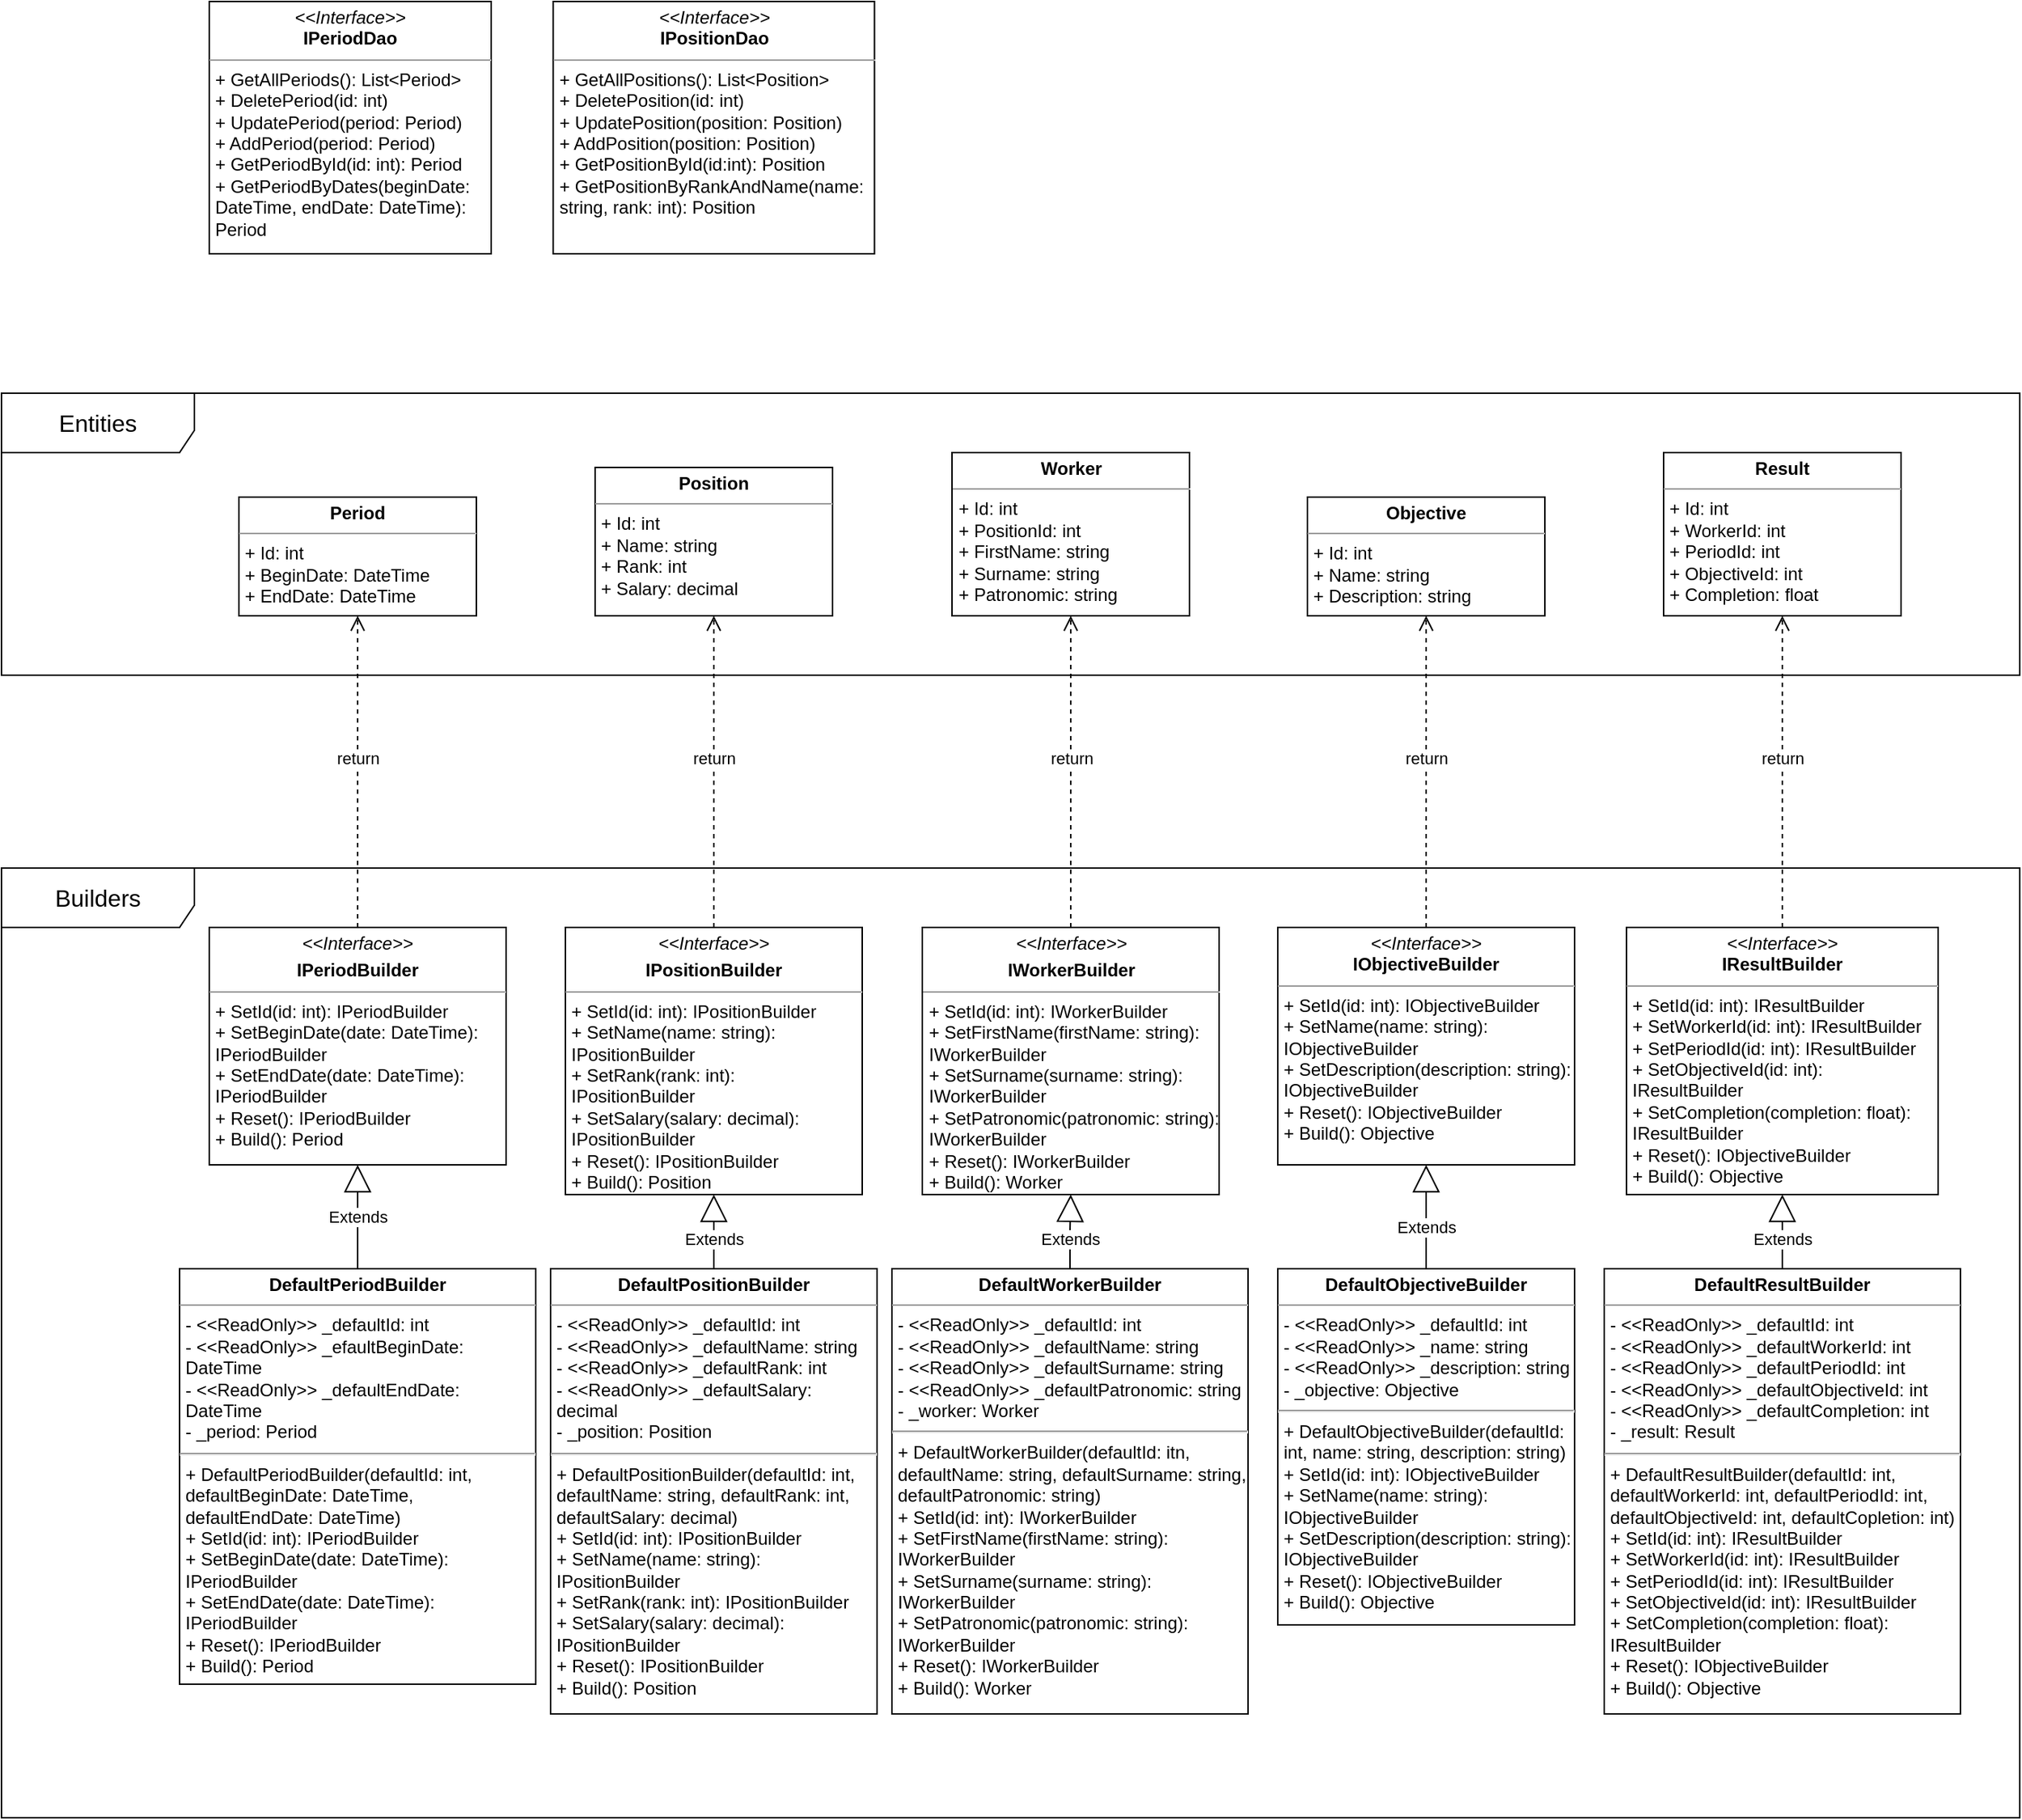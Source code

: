 <mxfile version="22.1.11" type="github">
  <diagram name="Страница — 1" id="qih0HeVdHAn_B9oH8GBS">
    <mxGraphModel dx="1536" dy="1219" grid="0" gridSize="10" guides="1" tooltips="1" connect="1" arrows="1" fold="1" page="0" pageScale="1" pageWidth="827" pageHeight="1169" math="0" shadow="0">
      <root>
        <mxCell id="0" />
        <mxCell id="1" parent="0" />
        <mxCell id="z6ik7qYl1S37W0Bwtu2p-1" value="&lt;font style=&quot;font-size: 16px;&quot;&gt;Entities&lt;/font&gt;" style="shape=umlFrame;whiteSpace=wrap;html=1;pointerEvents=0;width=130;height=40;" parent="1" vertex="1">
          <mxGeometry x="240" y="80" width="1360" height="190" as="geometry" />
        </mxCell>
        <mxCell id="z6ik7qYl1S37W0Bwtu2p-2" value="&lt;p style=&quot;margin:0px;margin-top:4px;text-align:center;&quot;&gt;&lt;b&gt;Period&lt;/b&gt;&lt;/p&gt;&lt;hr size=&quot;1&quot;&gt;&lt;p style=&quot;margin:0px;margin-left:4px;&quot;&gt;+ Id: int&lt;/p&gt;&lt;p style=&quot;margin:0px;margin-left:4px;&quot;&gt;+ BeginDate: DateTime&lt;/p&gt;&lt;p style=&quot;margin:0px;margin-left:4px;&quot;&gt;+ EndDate: DateTime&lt;/p&gt;" style="verticalAlign=top;align=left;overflow=fill;fontSize=12;fontFamily=Helvetica;html=1;whiteSpace=wrap;" parent="1" vertex="1">
          <mxGeometry x="400" y="150" width="160" height="80" as="geometry" />
        </mxCell>
        <mxCell id="z6ik7qYl1S37W0Bwtu2p-3" value="&lt;p style=&quot;margin:0px;margin-top:4px;text-align:center;&quot;&gt;&lt;b&gt;Position&lt;/b&gt;&lt;/p&gt;&lt;hr size=&quot;1&quot;&gt;&lt;p style=&quot;margin:0px;margin-left:4px;&quot;&gt;+ Id: int&lt;/p&gt;&lt;p style=&quot;margin:0px;margin-left:4px;&quot;&gt;+ Name: string&lt;/p&gt;&lt;p style=&quot;margin:0px;margin-left:4px;&quot;&gt;+ Rank: int&lt;/p&gt;&lt;p style=&quot;margin:0px;margin-left:4px;&quot;&gt;+ Salary: decimal&lt;/p&gt;" style="verticalAlign=top;align=left;overflow=fill;fontSize=12;fontFamily=Helvetica;html=1;whiteSpace=wrap;" parent="1" vertex="1">
          <mxGeometry x="640" y="130" width="160" height="100" as="geometry" />
        </mxCell>
        <mxCell id="z6ik7qYl1S37W0Bwtu2p-4" value="&lt;p style=&quot;margin:0px;margin-top:4px;text-align:center;&quot;&gt;&lt;b&gt;Objective&lt;/b&gt;&lt;/p&gt;&lt;hr size=&quot;1&quot;&gt;&lt;p style=&quot;margin:0px;margin-left:4px;&quot;&gt;+ Id: int&lt;/p&gt;&lt;p style=&quot;margin:0px;margin-left:4px;&quot;&gt;+ Name: string&lt;/p&gt;&lt;p style=&quot;margin:0px;margin-left:4px;&quot;&gt;+ Description: string&lt;/p&gt;&lt;p style=&quot;margin:0px;margin-left:4px;&quot;&gt;&lt;br&gt;&lt;/p&gt;" style="verticalAlign=top;align=left;overflow=fill;fontSize=12;fontFamily=Helvetica;html=1;whiteSpace=wrap;" parent="1" vertex="1">
          <mxGeometry x="1120" y="150" width="160" height="80" as="geometry" />
        </mxCell>
        <mxCell id="z6ik7qYl1S37W0Bwtu2p-5" value="&lt;p style=&quot;margin:0px;margin-top:4px;text-align:center;&quot;&gt;&lt;b&gt;Worker&lt;/b&gt;&lt;/p&gt;&lt;hr size=&quot;1&quot;&gt;&lt;p style=&quot;margin:0px;margin-left:4px;&quot;&gt;+ Id: int&lt;/p&gt;&lt;p style=&quot;margin:0px;margin-left:4px;&quot;&gt;+ PositionId: int&lt;/p&gt;&lt;p style=&quot;margin:0px;margin-left:4px;&quot;&gt;+ FirstName: string&lt;/p&gt;&lt;p style=&quot;margin:0px;margin-left:4px;&quot;&gt;+ Surname: string&lt;/p&gt;&lt;p style=&quot;margin:0px;margin-left:4px;&quot;&gt;+ Patronomic: string&lt;/p&gt;" style="verticalAlign=top;align=left;overflow=fill;fontSize=12;fontFamily=Helvetica;html=1;whiteSpace=wrap;" parent="1" vertex="1">
          <mxGeometry x="880.5" y="120" width="160" height="110" as="geometry" />
        </mxCell>
        <mxCell id="z6ik7qYl1S37W0Bwtu2p-6" value="&lt;font style=&quot;font-size: 16px;&quot;&gt;Builders&lt;/font&gt;" style="shape=umlFrame;whiteSpace=wrap;html=1;pointerEvents=0;width=130;height=40;" parent="1" vertex="1">
          <mxGeometry x="240" y="400" width="1360" height="640" as="geometry" />
        </mxCell>
        <mxCell id="z6ik7qYl1S37W0Bwtu2p-7" value="&lt;p style=&quot;margin:0px;margin-top:4px;text-align:center;&quot;&gt;&lt;i style=&quot;border-color: var(--border-color);&quot;&gt;&amp;lt;&amp;lt;Interface&amp;gt;&amp;gt;&lt;/i&gt;&lt;b&gt;&lt;br&gt;&lt;/b&gt;&lt;/p&gt;&lt;p style=&quot;margin:0px;margin-top:4px;text-align:center;&quot;&gt;&lt;b&gt;IPeriodBuilder&lt;/b&gt;&lt;/p&gt;&lt;hr size=&quot;1&quot;&gt;&lt;p style=&quot;margin:0px;margin-left:4px;&quot;&gt;+ SetId(id: int): IPeriodBuilder&lt;/p&gt;&lt;p style=&quot;margin:0px;margin-left:4px;&quot;&gt;+ SetBeginDate(date: DateTime): IPeriodBuilder&lt;/p&gt;&lt;p style=&quot;margin:0px;margin-left:4px;&quot;&gt;+ SetEndDate(date: DateTime): IPeriodBuilder&lt;/p&gt;&lt;p style=&quot;margin:0px;margin-left:4px;&quot;&gt;+ Reset(): IPeriodBuilder&lt;/p&gt;&lt;p style=&quot;margin:0px;margin-left:4px;&quot;&gt;+ Build(): Period&lt;/p&gt;" style="verticalAlign=top;align=left;overflow=fill;fontSize=12;fontFamily=Helvetica;html=1;whiteSpace=wrap;" parent="1" vertex="1">
          <mxGeometry x="380" y="440" width="200" height="160" as="geometry" />
        </mxCell>
        <mxCell id="z6ik7qYl1S37W0Bwtu2p-8" value="&lt;p style=&quot;margin:0px;margin-top:4px;text-align:center;&quot;&gt;&lt;i style=&quot;border-color: var(--border-color);&quot;&gt;&amp;lt;&amp;lt;Interface&amp;gt;&amp;gt;&lt;/i&gt;&lt;b&gt;&lt;br&gt;&lt;/b&gt;&lt;/p&gt;&lt;p style=&quot;margin:0px;margin-top:4px;text-align:center;&quot;&gt;&lt;b&gt;IPositionBuilder&lt;/b&gt;&lt;/p&gt;&lt;hr size=&quot;1&quot;&gt;&lt;p style=&quot;margin:0px;margin-left:4px;&quot;&gt;+ SetId(id: int): IPositionBuilder&lt;/p&gt;&lt;p style=&quot;margin:0px;margin-left:4px;&quot;&gt;+ SetName(name: string): IPositionBuilder&lt;/p&gt;&lt;p style=&quot;margin:0px;margin-left:4px;&quot;&gt;+ SetRank(rank: int): IPositionBuilder&lt;/p&gt;&lt;p style=&quot;margin:0px;margin-left:4px;&quot;&gt;+ SetSalary(salary: decimal): IPositionBuilder&lt;/p&gt;&lt;p style=&quot;margin:0px;margin-left:4px;&quot;&gt;+ Reset(): IPositionBuilder&lt;/p&gt;&lt;p style=&quot;margin:0px;margin-left:4px;&quot;&gt;+ Build(): Position&lt;/p&gt;" style="verticalAlign=top;align=left;overflow=fill;fontSize=12;fontFamily=Helvetica;html=1;whiteSpace=wrap;" parent="1" vertex="1">
          <mxGeometry x="620" y="440" width="200" height="180" as="geometry" />
        </mxCell>
        <mxCell id="z6ik7qYl1S37W0Bwtu2p-9" value="return" style="html=1;verticalAlign=bottom;endArrow=open;dashed=1;endSize=8;rounded=0;exitX=0.5;exitY=0;exitDx=0;exitDy=0;entryX=0.5;entryY=1;entryDx=0;entryDy=0;edgeStyle=orthogonalEdgeStyle;" parent="1" source="z6ik7qYl1S37W0Bwtu2p-7" target="z6ik7qYl1S37W0Bwtu2p-2" edge="1">
          <mxGeometry relative="1" as="geometry">
            <mxPoint x="450" y="370" as="sourcePoint" />
            <mxPoint x="370" y="370" as="targetPoint" />
          </mxGeometry>
        </mxCell>
        <mxCell id="z6ik7qYl1S37W0Bwtu2p-10" value="&lt;p style=&quot;margin:0px;margin-top:4px;text-align:center;&quot;&gt;&lt;i style=&quot;border-color: var(--border-color);&quot;&gt;&amp;lt;&amp;lt;Interface&amp;gt;&amp;gt;&lt;/i&gt;&lt;b&gt;&lt;br&gt;&lt;/b&gt;&lt;/p&gt;&lt;p style=&quot;margin:0px;margin-top:4px;text-align:center;&quot;&gt;&lt;b&gt;IWorkerBuilder&lt;/b&gt;&lt;/p&gt;&lt;hr size=&quot;1&quot;&gt;&lt;p style=&quot;margin:0px;margin-left:4px;&quot;&gt;+ SetId(id: int): IWorkerBuilder&lt;/p&gt;&lt;p style=&quot;margin:0px;margin-left:4px;&quot;&gt;+ SetFirstName(firstName: string): IWorkerBuilder&lt;/p&gt;&lt;p style=&quot;margin:0px;margin-left:4px;&quot;&gt;+ SetSurname(surname: string): IWorkerBuilder&lt;/p&gt;&lt;p style=&quot;margin:0px;margin-left:4px;&quot;&gt;+ SetPatronomic(patronomic: string): IWorkerBuilder&lt;/p&gt;&lt;p style=&quot;margin:0px;margin-left:4px;&quot;&gt;+ Reset(): IWorkerBuilder&lt;/p&gt;&lt;p style=&quot;margin:0px;margin-left:4px;&quot;&gt;+ Build(): Worker&lt;/p&gt;" style="verticalAlign=top;align=left;overflow=fill;fontSize=12;fontFamily=Helvetica;html=1;whiteSpace=wrap;" parent="1" vertex="1">
          <mxGeometry x="860.5" y="440" width="200" height="180" as="geometry" />
        </mxCell>
        <mxCell id="z6ik7qYl1S37W0Bwtu2p-11" value="&lt;p style=&quot;margin:0px;margin-top:4px;text-align:center;&quot;&gt;&lt;i&gt;&amp;lt;&amp;lt;Interface&amp;gt;&amp;gt;&lt;/i&gt;&lt;br&gt;&lt;b&gt;IObjectiveBuilder&lt;/b&gt;&lt;/p&gt;&lt;hr size=&quot;1&quot;&gt;&lt;p style=&quot;margin:0px;margin-left:4px;&quot;&gt;+ SetId(id: int): IObjectiveBuilder&lt;/p&gt;&lt;p style=&quot;margin:0px;margin-left:4px;&quot;&gt;+ SetName(name: string): IObjectiveBuilder&amp;nbsp;&lt;/p&gt;&lt;p style=&quot;margin:0px;margin-left:4px;&quot;&gt;+ SetDescription(description: string): IObjectiveBuilder&lt;/p&gt;&lt;p style=&quot;margin:0px;margin-left:4px;&quot;&gt;+ Reset(): IObjectiveBuilder&lt;/p&gt;&lt;p style=&quot;margin:0px;margin-left:4px;&quot;&gt;+ Build(): Objective&lt;/p&gt;" style="verticalAlign=top;align=left;overflow=fill;fontSize=12;fontFamily=Helvetica;html=1;whiteSpace=wrap;" parent="1" vertex="1">
          <mxGeometry x="1100" y="440" width="200" height="160" as="geometry" />
        </mxCell>
        <mxCell id="z6ik7qYl1S37W0Bwtu2p-12" value="return" style="html=1;verticalAlign=bottom;endArrow=open;dashed=1;endSize=8;rounded=0;entryX=0.5;entryY=1;entryDx=0;entryDy=0;exitX=0.5;exitY=0;exitDx=0;exitDy=0;edgeStyle=orthogonalEdgeStyle;" parent="1" source="z6ik7qYl1S37W0Bwtu2p-8" target="z6ik7qYl1S37W0Bwtu2p-3" edge="1">
          <mxGeometry relative="1" as="geometry">
            <mxPoint x="770" y="380" as="sourcePoint" />
            <mxPoint x="690" y="380" as="targetPoint" />
          </mxGeometry>
        </mxCell>
        <mxCell id="z6ik7qYl1S37W0Bwtu2p-13" value="return" style="html=1;verticalAlign=bottom;endArrow=open;dashed=1;endSize=8;rounded=0;entryX=0.5;entryY=1;entryDx=0;entryDy=0;exitX=0.5;exitY=0;exitDx=0;exitDy=0;edgeStyle=orthogonalEdgeStyle;" parent="1" source="z6ik7qYl1S37W0Bwtu2p-10" target="z6ik7qYl1S37W0Bwtu2p-5" edge="1">
          <mxGeometry relative="1" as="geometry">
            <mxPoint x="1100" y="370" as="sourcePoint" />
            <mxPoint x="1020" y="370" as="targetPoint" />
          </mxGeometry>
        </mxCell>
        <mxCell id="z6ik7qYl1S37W0Bwtu2p-17" value="return" style="html=1;verticalAlign=bottom;endArrow=open;dashed=1;endSize=8;rounded=0;entryX=0.5;entryY=1;entryDx=0;entryDy=0;exitX=0.5;exitY=0;exitDx=0;exitDy=0;edgeStyle=orthogonalEdgeStyle;" parent="1" source="z6ik7qYl1S37W0Bwtu2p-11" target="z6ik7qYl1S37W0Bwtu2p-4" edge="1">
          <mxGeometry relative="1" as="geometry">
            <mxPoint x="1330" y="370" as="sourcePoint" />
            <mxPoint x="1250" y="370" as="targetPoint" />
          </mxGeometry>
        </mxCell>
        <mxCell id="xKmKN3CruhW7F5drKo0u-1" value="&lt;p style=&quot;margin:0px;margin-top:4px;text-align:center;&quot;&gt;&lt;b&gt;Result&lt;/b&gt;&lt;/p&gt;&lt;hr size=&quot;1&quot;&gt;&lt;p style=&quot;margin:0px;margin-left:4px;&quot;&gt;+ Id: int&lt;/p&gt;&lt;p style=&quot;margin:0px;margin-left:4px;&quot;&gt;+ WorkerId: int&lt;/p&gt;&lt;p style=&quot;margin:0px;margin-left:4px;&quot;&gt;+ PeriodId: int&lt;/p&gt;&lt;p style=&quot;margin:0px;margin-left:4px;&quot;&gt;+ ObjectiveId: int&lt;/p&gt;&lt;p style=&quot;margin:0px;margin-left:4px;&quot;&gt;+ Completion: float&lt;/p&gt;&lt;p style=&quot;margin:0px;margin-left:4px;&quot;&gt;&lt;br&gt;&lt;/p&gt;" style="verticalAlign=top;align=left;overflow=fill;fontSize=12;fontFamily=Helvetica;html=1;whiteSpace=wrap;" vertex="1" parent="1">
          <mxGeometry x="1360" y="120" width="160" height="110" as="geometry" />
        </mxCell>
        <mxCell id="xKmKN3CruhW7F5drKo0u-2" value="&lt;p style=&quot;margin:0px;margin-top:4px;text-align:center;&quot;&gt;&lt;i&gt;&amp;lt;&amp;lt;Interface&amp;gt;&amp;gt;&lt;/i&gt;&lt;br&gt;&lt;b&gt;IResultBuilder&lt;/b&gt;&lt;/p&gt;&lt;hr size=&quot;1&quot;&gt;&lt;p style=&quot;margin:0px;margin-left:4px;&quot;&gt;+ SetId(id: int): IResultBuilder&lt;/p&gt;&lt;p style=&quot;margin:0px;margin-left:4px;&quot;&gt;+ SetWorkerId(id: int): IResultBuilder&lt;/p&gt;&lt;p style=&quot;margin:0px;margin-left:4px;&quot;&gt;+ SetPeriodId(id: int): IResultBuilder&lt;/p&gt;&lt;p style=&quot;margin:0px;margin-left:4px;&quot;&gt;+ SetObjectiveId(id: int): IResultBuilder&lt;/p&gt;&lt;p style=&quot;margin:0px;margin-left:4px;&quot;&gt;+ SetCompletion(completion: float): IResultBuilder&lt;/p&gt;&lt;p style=&quot;margin:0px;margin-left:4px;&quot;&gt;+ Reset(): IObjectiveBuilder&lt;/p&gt;&lt;p style=&quot;margin:0px;margin-left:4px;&quot;&gt;+ Build(): Objective&lt;/p&gt;" style="verticalAlign=top;align=left;overflow=fill;fontSize=12;fontFamily=Helvetica;html=1;whiteSpace=wrap;" vertex="1" parent="1">
          <mxGeometry x="1335" y="440" width="210" height="180" as="geometry" />
        </mxCell>
        <mxCell id="xKmKN3CruhW7F5drKo0u-3" value="return" style="html=1;verticalAlign=bottom;endArrow=open;dashed=1;endSize=8;rounded=0;entryX=0.5;entryY=1;entryDx=0;entryDy=0;exitX=0.5;exitY=0;exitDx=0;exitDy=0;edgeStyle=orthogonalEdgeStyle;" edge="1" parent="1" source="xKmKN3CruhW7F5drKo0u-2" target="xKmKN3CruhW7F5drKo0u-1">
          <mxGeometry relative="1" as="geometry">
            <mxPoint x="1210" y="450" as="sourcePoint" />
            <mxPoint x="1210" y="240" as="targetPoint" />
          </mxGeometry>
        </mxCell>
        <mxCell id="xKmKN3CruhW7F5drKo0u-4" value="&lt;p style=&quot;margin:0px;margin-top:4px;text-align:center;&quot;&gt;&lt;b style=&quot;background-color: initial;&quot;&gt;DefaultPeriodBuilder&lt;/b&gt;&lt;br&gt;&lt;/p&gt;&lt;hr size=&quot;1&quot;&gt;&lt;p style=&quot;margin:0px;margin-left:4px;&quot;&gt;- &amp;lt;&amp;lt;ReadOnly&amp;gt;&amp;gt; _defaultId: int&lt;/p&gt;&lt;p style=&quot;margin:0px;margin-left:4px;&quot;&gt;- &amp;lt;&amp;lt;ReadOnly&amp;gt;&amp;gt; _efaultBeginDate: DateTime&lt;/p&gt;&lt;p style=&quot;margin:0px;margin-left:4px;&quot;&gt;- &amp;lt;&amp;lt;ReadOnly&amp;gt;&amp;gt; _defaultEndDate: DateTime&lt;/p&gt;&lt;p style=&quot;margin:0px;margin-left:4px;&quot;&gt;- _period: Period&lt;/p&gt;&lt;hr&gt;&lt;p style=&quot;margin:0px;margin-left:4px;&quot;&gt;+ DefaultPeriodBuilder(defaultId: int, defaultBeginDate: DateTime, defaultEndDate: DateTime)&lt;/p&gt;&lt;p style=&quot;margin:0px;margin-left:4px;&quot;&gt;+ SetId(id: int): IPeriodBuilder&lt;/p&gt;&lt;p style=&quot;margin:0px;margin-left:4px;&quot;&gt;+ SetBeginDate(date: DateTime): IPeriodBuilder&lt;/p&gt;&lt;p style=&quot;margin:0px;margin-left:4px;&quot;&gt;+ SetEndDate(date: DateTime): IPeriodBuilder&lt;/p&gt;&lt;p style=&quot;margin:0px;margin-left:4px;&quot;&gt;+ Reset(): IPeriodBuilder&lt;/p&gt;&lt;p style=&quot;margin:0px;margin-left:4px;&quot;&gt;+ Build(): Period&lt;/p&gt;" style="verticalAlign=top;align=left;overflow=fill;fontSize=12;fontFamily=Helvetica;html=1;whiteSpace=wrap;" vertex="1" parent="1">
          <mxGeometry x="360" y="670" width="240" height="280" as="geometry" />
        </mxCell>
        <mxCell id="xKmKN3CruhW7F5drKo0u-5" value="&lt;p style=&quot;margin:0px;margin-top:4px;text-align:center;&quot;&gt;&lt;b style=&quot;background-color: initial;&quot;&gt;DefaultPositionBuilder&lt;/b&gt;&lt;br&gt;&lt;/p&gt;&lt;hr size=&quot;1&quot;&gt;&lt;p style=&quot;margin:0px;margin-left:4px;&quot;&gt;- &amp;lt;&amp;lt;ReadOnly&amp;gt;&amp;gt; _defaultId: int&lt;/p&gt;&lt;p style=&quot;margin:0px;margin-left:4px;&quot;&gt;- &amp;lt;&amp;lt;ReadOnly&amp;gt;&amp;gt; _defaultName: string&lt;/p&gt;&lt;p style=&quot;margin:0px;margin-left:4px;&quot;&gt;- &amp;lt;&amp;lt;ReadOnly&amp;gt;&amp;gt; _defaultRank: int&lt;/p&gt;&lt;p style=&quot;margin:0px;margin-left:4px;&quot;&gt;- &amp;lt;&amp;lt;ReadOnly&amp;gt;&amp;gt; _defaultSalary: decimal&lt;/p&gt;&lt;p style=&quot;margin:0px;margin-left:4px;&quot;&gt;- _position: Position&lt;/p&gt;&lt;hr&gt;&lt;p style=&quot;margin:0px;margin-left:4px;&quot;&gt;+ DefaultPositionBuilder(defaultId: int, defaultName: string, defaultRank: int, defaultSalary: decimal)&lt;/p&gt;&lt;p style=&quot;margin:0px;margin-left:4px;&quot;&gt;+ SetId(id: int): IPositionBuilder&lt;/p&gt;&lt;p style=&quot;margin:0px;margin-left:4px;&quot;&gt;+ SetName(name: string): IPositionBuilder&lt;/p&gt;&lt;p style=&quot;margin:0px;margin-left:4px;&quot;&gt;+ SetRank(rank: int): IPositionBuilder&lt;/p&gt;&lt;p style=&quot;margin:0px;margin-left:4px;&quot;&gt;+ SetSalary(salary: decimal): IPositionBuilder&lt;/p&gt;&lt;p style=&quot;margin:0px;margin-left:4px;&quot;&gt;+ Reset(): IPositionBuilder&lt;/p&gt;&lt;p style=&quot;margin:0px;margin-left:4px;&quot;&gt;+ Build(): Position&lt;/p&gt;" style="verticalAlign=top;align=left;overflow=fill;fontSize=12;fontFamily=Helvetica;html=1;whiteSpace=wrap;" vertex="1" parent="1">
          <mxGeometry x="610" y="670" width="220" height="300" as="geometry" />
        </mxCell>
        <mxCell id="xKmKN3CruhW7F5drKo0u-7" value="&lt;p style=&quot;margin:0px;margin-top:4px;text-align:center;&quot;&gt;&lt;b style=&quot;background-color: initial;&quot;&gt;DefaultWorkerBuilder&lt;/b&gt;&lt;br&gt;&lt;/p&gt;&lt;hr size=&quot;1&quot;&gt;&lt;p style=&quot;margin:0px;margin-left:4px;&quot;&gt;- &amp;lt;&amp;lt;ReadOnly&amp;gt;&amp;gt; _defaultId: int&lt;/p&gt;&lt;p style=&quot;margin:0px;margin-left:4px;&quot;&gt;- &amp;lt;&amp;lt;ReadOnly&amp;gt;&amp;gt; _defaultName: string&lt;/p&gt;&lt;p style=&quot;margin:0px;margin-left:4px;&quot;&gt;- &amp;lt;&amp;lt;ReadOnly&amp;gt;&amp;gt; _defaultSurname: string&lt;/p&gt;&lt;p style=&quot;margin:0px;margin-left:4px;&quot;&gt;- &amp;lt;&amp;lt;ReadOnly&amp;gt;&amp;gt; _defaultPatronomic: string&lt;/p&gt;&lt;p style=&quot;margin:0px;margin-left:4px;&quot;&gt;- _worker: Worker&lt;/p&gt;&lt;hr&gt;&lt;p style=&quot;margin:0px;margin-left:4px;&quot;&gt;+ DefaultWorkerBuilder(defaultId: itn, defaultName: string, defaultSurname: string, defaultPatronomic: string)&lt;br&gt;+ SetId(id: int): IWorkerBuilder&lt;/p&gt;&lt;p style=&quot;margin:0px;margin-left:4px;&quot;&gt;+ SetFirstName(firstName: string): IWorkerBuilder&lt;/p&gt;&lt;p style=&quot;margin:0px;margin-left:4px;&quot;&gt;+ SetSurname(surname: string): IWorkerBuilder&lt;/p&gt;&lt;p style=&quot;margin:0px;margin-left:4px;&quot;&gt;+ SetPatronomic(patronomic: string): IWorkerBuilder&lt;/p&gt;&lt;p style=&quot;margin:0px;margin-left:4px;&quot;&gt;+ Reset(): IWorkerBuilder&lt;/p&gt;&lt;p style=&quot;margin:0px;margin-left:4px;&quot;&gt;+ Build(): Worker&lt;/p&gt;" style="verticalAlign=top;align=left;overflow=fill;fontSize=12;fontFamily=Helvetica;html=1;whiteSpace=wrap;" vertex="1" parent="1">
          <mxGeometry x="840" y="670" width="240" height="300" as="geometry" />
        </mxCell>
        <mxCell id="xKmKN3CruhW7F5drKo0u-8" value="Extends" style="endArrow=block;endSize=16;endFill=0;html=1;rounded=0;exitX=0.5;exitY=0;exitDx=0;exitDy=0;entryX=0.5;entryY=1;entryDx=0;entryDy=0;edgeStyle=orthogonalEdgeStyle;" edge="1" parent="1" source="xKmKN3CruhW7F5drKo0u-4" target="z6ik7qYl1S37W0Bwtu2p-7">
          <mxGeometry width="160" relative="1" as="geometry">
            <mxPoint x="450" y="630" as="sourcePoint" />
            <mxPoint x="610" y="630" as="targetPoint" />
          </mxGeometry>
        </mxCell>
        <mxCell id="xKmKN3CruhW7F5drKo0u-9" value="Extends" style="endArrow=block;endSize=16;endFill=0;html=1;rounded=0;exitX=0.5;exitY=0;exitDx=0;exitDy=0;entryX=0.5;entryY=1;entryDx=0;entryDy=0;edgeStyle=orthogonalEdgeStyle;" edge="1" parent="1" source="xKmKN3CruhW7F5drKo0u-5" target="z6ik7qYl1S37W0Bwtu2p-8">
          <mxGeometry x="-0.2" width="160" relative="1" as="geometry">
            <mxPoint x="717.9" y="671.08" as="sourcePoint" />
            <mxPoint x="722.1" y="620.0" as="targetPoint" />
            <mxPoint as="offset" />
          </mxGeometry>
        </mxCell>
        <mxCell id="xKmKN3CruhW7F5drKo0u-10" value="Extends" style="endArrow=block;endSize=16;endFill=0;html=1;rounded=0;exitX=0.5;exitY=0;exitDx=0;exitDy=0;entryX=0.5;entryY=1;entryDx=0;entryDy=0;edgeStyle=orthogonalEdgeStyle;" edge="1" parent="1" source="xKmKN3CruhW7F5drKo0u-7" target="z6ik7qYl1S37W0Bwtu2p-10">
          <mxGeometry x="-0.2" width="160" relative="1" as="geometry">
            <mxPoint x="730" y="680" as="sourcePoint" />
            <mxPoint x="730" y="630" as="targetPoint" />
            <mxPoint as="offset" />
          </mxGeometry>
        </mxCell>
        <mxCell id="xKmKN3CruhW7F5drKo0u-11" value="&lt;p style=&quot;margin:0px;margin-top:4px;text-align:center;&quot;&gt;&lt;b&gt;DefaultObjectiveBuilder&lt;/b&gt;&lt;/p&gt;&lt;hr size=&quot;1&quot;&gt;&lt;p style=&quot;margin:0px;margin-left:4px;&quot;&gt;- &amp;lt;&amp;lt;ReadOnly&amp;gt;&amp;gt; _defaultId: int&lt;/p&gt;&lt;p style=&quot;margin:0px;margin-left:4px;&quot;&gt;- &amp;lt;&amp;lt;ReadOnly&amp;gt;&amp;gt; _name: string&lt;/p&gt;&lt;p style=&quot;margin:0px;margin-left:4px;&quot;&gt;- &amp;lt;&amp;lt;ReadOnly&amp;gt;&amp;gt; _description: string&lt;/p&gt;&lt;p style=&quot;margin:0px;margin-left:4px;&quot;&gt;- _objective: Objective&lt;/p&gt;&lt;hr&gt;&lt;p style=&quot;margin:0px;margin-left:4px;&quot;&gt;+ DefaultObjectiveBuilder(defaultId: int, name: string, description: string)&lt;/p&gt;&lt;p style=&quot;margin:0px;margin-left:4px;&quot;&gt;+ SetId(id: int): IObjectiveBuilder&lt;/p&gt;&lt;p style=&quot;margin:0px;margin-left:4px;&quot;&gt;+ SetName(name: string): IObjectiveBuilder&amp;nbsp;&lt;/p&gt;&lt;p style=&quot;margin:0px;margin-left:4px;&quot;&gt;+ SetDescription(description: string): IObjectiveBuilder&lt;/p&gt;&lt;p style=&quot;margin:0px;margin-left:4px;&quot;&gt;+ Reset(): IObjectiveBuilder&lt;/p&gt;&lt;p style=&quot;margin:0px;margin-left:4px;&quot;&gt;+ Build(): Objective&lt;/p&gt;" style="verticalAlign=top;align=left;overflow=fill;fontSize=12;fontFamily=Helvetica;html=1;whiteSpace=wrap;" vertex="1" parent="1">
          <mxGeometry x="1100" y="670" width="200" height="240" as="geometry" />
        </mxCell>
        <mxCell id="xKmKN3CruhW7F5drKo0u-12" value="Extends" style="endArrow=block;endSize=16;endFill=0;html=1;rounded=0;exitX=0.5;exitY=0;exitDx=0;exitDy=0;entryX=0.5;entryY=1;entryDx=0;entryDy=0;edgeStyle=orthogonalEdgeStyle;" edge="1" parent="1" source="xKmKN3CruhW7F5drKo0u-11" target="z6ik7qYl1S37W0Bwtu2p-11">
          <mxGeometry x="-0.2" width="160" relative="1" as="geometry">
            <mxPoint x="971" y="680" as="sourcePoint" />
            <mxPoint x="971" y="630" as="targetPoint" />
            <mxPoint as="offset" />
          </mxGeometry>
        </mxCell>
        <mxCell id="xKmKN3CruhW7F5drKo0u-13" value="&lt;p style=&quot;margin:0px;margin-top:4px;text-align:center;&quot;&gt;&lt;b&gt;DefaultResultBuilder&lt;/b&gt;&lt;/p&gt;&lt;hr size=&quot;1&quot;&gt;&lt;p style=&quot;margin:0px;margin-left:4px;&quot;&gt;- &amp;lt;&amp;lt;ReadOnly&amp;gt;&amp;gt; _defaultId: int&lt;/p&gt;&lt;p style=&quot;margin:0px;margin-left:4px;&quot;&gt;- &amp;lt;&amp;lt;ReadOnly&amp;gt;&amp;gt; _defaultWorkerId: int&lt;/p&gt;&lt;p style=&quot;margin:0px;margin-left:4px;&quot;&gt;- &amp;lt;&amp;lt;ReadOnly&amp;gt;&amp;gt; _defaultPeriodId: int&lt;/p&gt;&lt;p style=&quot;margin:0px;margin-left:4px;&quot;&gt;- &amp;lt;&amp;lt;ReadOnly&amp;gt;&amp;gt; _defaultObjectiveId: int&lt;/p&gt;&lt;p style=&quot;margin:0px;margin-left:4px;&quot;&gt;- &amp;lt;&amp;lt;ReadOnly&amp;gt;&amp;gt; _defaultCompletion: int&lt;/p&gt;&lt;p style=&quot;margin:0px;margin-left:4px;&quot;&gt;- _result: Result&lt;/p&gt;&lt;hr&gt;&lt;p style=&quot;margin:0px;margin-left:4px;&quot;&gt;+ DefaultResultBuilder(defaultId: int, defaultWorkerId: int, defaultPeriodId: int, defaultObjectiveId: int, defaultCopletion: int)&lt;/p&gt;&lt;p style=&quot;margin:0px;margin-left:4px;&quot;&gt;+ SetId(id: int): IResultBuilder&lt;/p&gt;&lt;p style=&quot;margin:0px;margin-left:4px;&quot;&gt;+ SetWorkerId(id: int): IResultBuilder&lt;/p&gt;&lt;p style=&quot;margin:0px;margin-left:4px;&quot;&gt;+ SetPeriodId(id: int): IResultBuilder&lt;/p&gt;&lt;p style=&quot;margin:0px;margin-left:4px;&quot;&gt;+ SetObjectiveId(id: int): IResultBuilder&lt;/p&gt;&lt;p style=&quot;margin:0px;margin-left:4px;&quot;&gt;+ SetCompletion(completion: float): IResultBuilder&lt;/p&gt;&lt;p style=&quot;margin:0px;margin-left:4px;&quot;&gt;+ Reset(): IObjectiveBuilder&lt;/p&gt;&lt;p style=&quot;margin:0px;margin-left:4px;&quot;&gt;+ Build(): Objective&lt;/p&gt;" style="verticalAlign=top;align=left;overflow=fill;fontSize=12;fontFamily=Helvetica;html=1;whiteSpace=wrap;" vertex="1" parent="1">
          <mxGeometry x="1320" y="670" width="240" height="300" as="geometry" />
        </mxCell>
        <mxCell id="xKmKN3CruhW7F5drKo0u-14" value="Extends" style="endArrow=block;endSize=16;endFill=0;html=1;rounded=0;exitX=0.5;exitY=0;exitDx=0;exitDy=0;entryX=0.5;entryY=1;entryDx=0;entryDy=0;edgeStyle=orthogonalEdgeStyle;" edge="1" parent="1" source="xKmKN3CruhW7F5drKo0u-13" target="xKmKN3CruhW7F5drKo0u-2">
          <mxGeometry x="-0.2" width="160" relative="1" as="geometry">
            <mxPoint x="1210" y="680" as="sourcePoint" />
            <mxPoint x="1210" y="610" as="targetPoint" />
            <mxPoint as="offset" />
          </mxGeometry>
        </mxCell>
        <mxCell id="xKmKN3CruhW7F5drKo0u-15" value="&lt;p style=&quot;margin:0px;margin-top:4px;text-align:center;&quot;&gt;&lt;i&gt;&amp;lt;&amp;lt;Interface&amp;gt;&amp;gt;&lt;/i&gt;&lt;br&gt;&lt;b&gt;IPeriodDao&lt;/b&gt;&lt;/p&gt;&lt;hr size=&quot;1&quot;&gt;&lt;p style=&quot;margin:0px;margin-left:4px;&quot;&gt;+ GetAllPeriods(): List&amp;lt;Period&amp;gt;&lt;/p&gt;&lt;p style=&quot;margin:0px;margin-left:4px;&quot;&gt;+ DeletePeriod(id: int)&lt;/p&gt;&lt;p style=&quot;margin:0px;margin-left:4px;&quot;&gt;+ UpdatePeriod(period: Period)&lt;/p&gt;&lt;p style=&quot;margin:0px;margin-left:4px;&quot;&gt;+ AddPeriod(period: Period)&lt;/p&gt;&lt;p style=&quot;margin:0px;margin-left:4px;&quot;&gt;+ GetPeriodById(id: int): Period&lt;/p&gt;&lt;p style=&quot;margin:0px;margin-left:4px;&quot;&gt;+ GetPeriodByDates(beginDate: DateTime, endDate: DateTime): Period&lt;/p&gt;" style="verticalAlign=top;align=left;overflow=fill;fontSize=12;fontFamily=Helvetica;html=1;whiteSpace=wrap;" vertex="1" parent="1">
          <mxGeometry x="380" y="-184" width="190" height="170" as="geometry" />
        </mxCell>
        <mxCell id="xKmKN3CruhW7F5drKo0u-16" value="&lt;p style=&quot;margin:0px;margin-top:4px;text-align:center;&quot;&gt;&lt;i&gt;&amp;lt;&amp;lt;Interface&amp;gt;&amp;gt;&lt;/i&gt;&lt;br&gt;&lt;b&gt;IPositionDao&lt;/b&gt;&lt;/p&gt;&lt;hr size=&quot;1&quot;&gt;&lt;p style=&quot;margin:0px;margin-left:4px;&quot;&gt;+ GetAllPositions(): List&amp;lt;Position&amp;gt;&lt;/p&gt;&lt;p style=&quot;margin:0px;margin-left:4px;&quot;&gt;+ DeletePosition(id: int)&lt;/p&gt;&lt;p style=&quot;margin:0px;margin-left:4px;&quot;&gt;+ UpdatePosition(position: Position)&lt;/p&gt;&lt;p style=&quot;margin:0px;margin-left:4px;&quot;&gt;+ AddPosition(position: Position)&lt;/p&gt;&lt;p style=&quot;margin:0px;margin-left:4px;&quot;&gt;+ GetPositionById(id:int): Position&lt;/p&gt;&lt;p style=&quot;margin:0px;margin-left:4px;&quot;&gt;+ GetPositionByRankAndName(name: string, rank: int): Position&lt;/p&gt;" style="verticalAlign=top;align=left;overflow=fill;fontSize=12;fontFamily=Helvetica;html=1;whiteSpace=wrap;" vertex="1" parent="1">
          <mxGeometry x="611.75" y="-184" width="216.5" height="170" as="geometry" />
        </mxCell>
      </root>
    </mxGraphModel>
  </diagram>
</mxfile>
